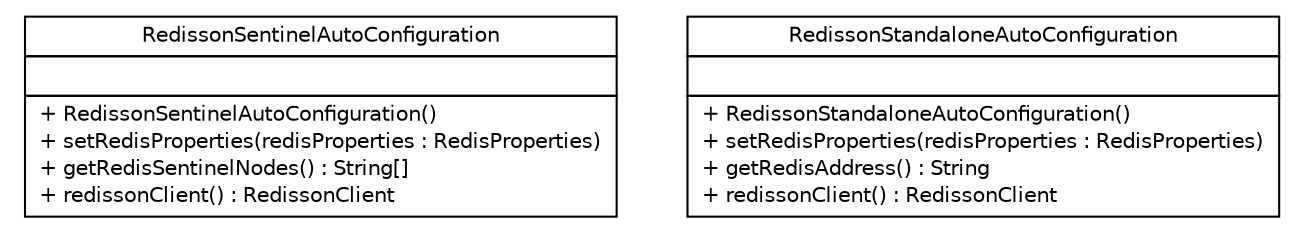 #!/usr/local/bin/dot
#
# Class diagram 
# Generated by UMLGraph version R5_6-24-gf6e263 (http://www.umlgraph.org/)
#

digraph G {
	edge [fontname="Helvetica",fontsize=10,labelfontname="Helvetica",labelfontsize=10];
	node [fontname="Helvetica",fontsize=10,shape=plaintext];
	nodesep=0.25;
	ranksep=0.5;
	// top.infra.cloudready.boot.RedissonSentinelAutoConfiguration
	c0 [label=<<table title="top.infra.cloudready.boot.RedissonSentinelAutoConfiguration" border="0" cellborder="1" cellspacing="0" cellpadding="2" port="p" href="./RedissonSentinelAutoConfiguration.html">
		<tr><td><table border="0" cellspacing="0" cellpadding="1">
<tr><td align="center" balign="center"> RedissonSentinelAutoConfiguration </td></tr>
		</table></td></tr>
		<tr><td><table border="0" cellspacing="0" cellpadding="1">
<tr><td align="left" balign="left">  </td></tr>
		</table></td></tr>
		<tr><td><table border="0" cellspacing="0" cellpadding="1">
<tr><td align="left" balign="left"> + RedissonSentinelAutoConfiguration() </td></tr>
<tr><td align="left" balign="left"> + setRedisProperties(redisProperties : RedisProperties) </td></tr>
<tr><td align="left" balign="left"> + getRedisSentinelNodes() : String[] </td></tr>
<tr><td align="left" balign="left"> + redissonClient() : RedissonClient </td></tr>
		</table></td></tr>
		</table>>, URL="./RedissonSentinelAutoConfiguration.html", fontname="Helvetica", fontcolor="black", fontsize=10.0];
	// top.infra.cloudready.boot.RedissonStandaloneAutoConfiguration
	c1 [label=<<table title="top.infra.cloudready.boot.RedissonStandaloneAutoConfiguration" border="0" cellborder="1" cellspacing="0" cellpadding="2" port="p" href="./RedissonStandaloneAutoConfiguration.html">
		<tr><td><table border="0" cellspacing="0" cellpadding="1">
<tr><td align="center" balign="center"> RedissonStandaloneAutoConfiguration </td></tr>
		</table></td></tr>
		<tr><td><table border="0" cellspacing="0" cellpadding="1">
<tr><td align="left" balign="left">  </td></tr>
		</table></td></tr>
		<tr><td><table border="0" cellspacing="0" cellpadding="1">
<tr><td align="left" balign="left"> + RedissonStandaloneAutoConfiguration() </td></tr>
<tr><td align="left" balign="left"> + setRedisProperties(redisProperties : RedisProperties) </td></tr>
<tr><td align="left" balign="left"> + getRedisAddress() : String </td></tr>
<tr><td align="left" balign="left"> + redissonClient() : RedissonClient </td></tr>
		</table></td></tr>
		</table>>, URL="./RedissonStandaloneAutoConfiguration.html", fontname="Helvetica", fontcolor="black", fontsize=10.0];
}

